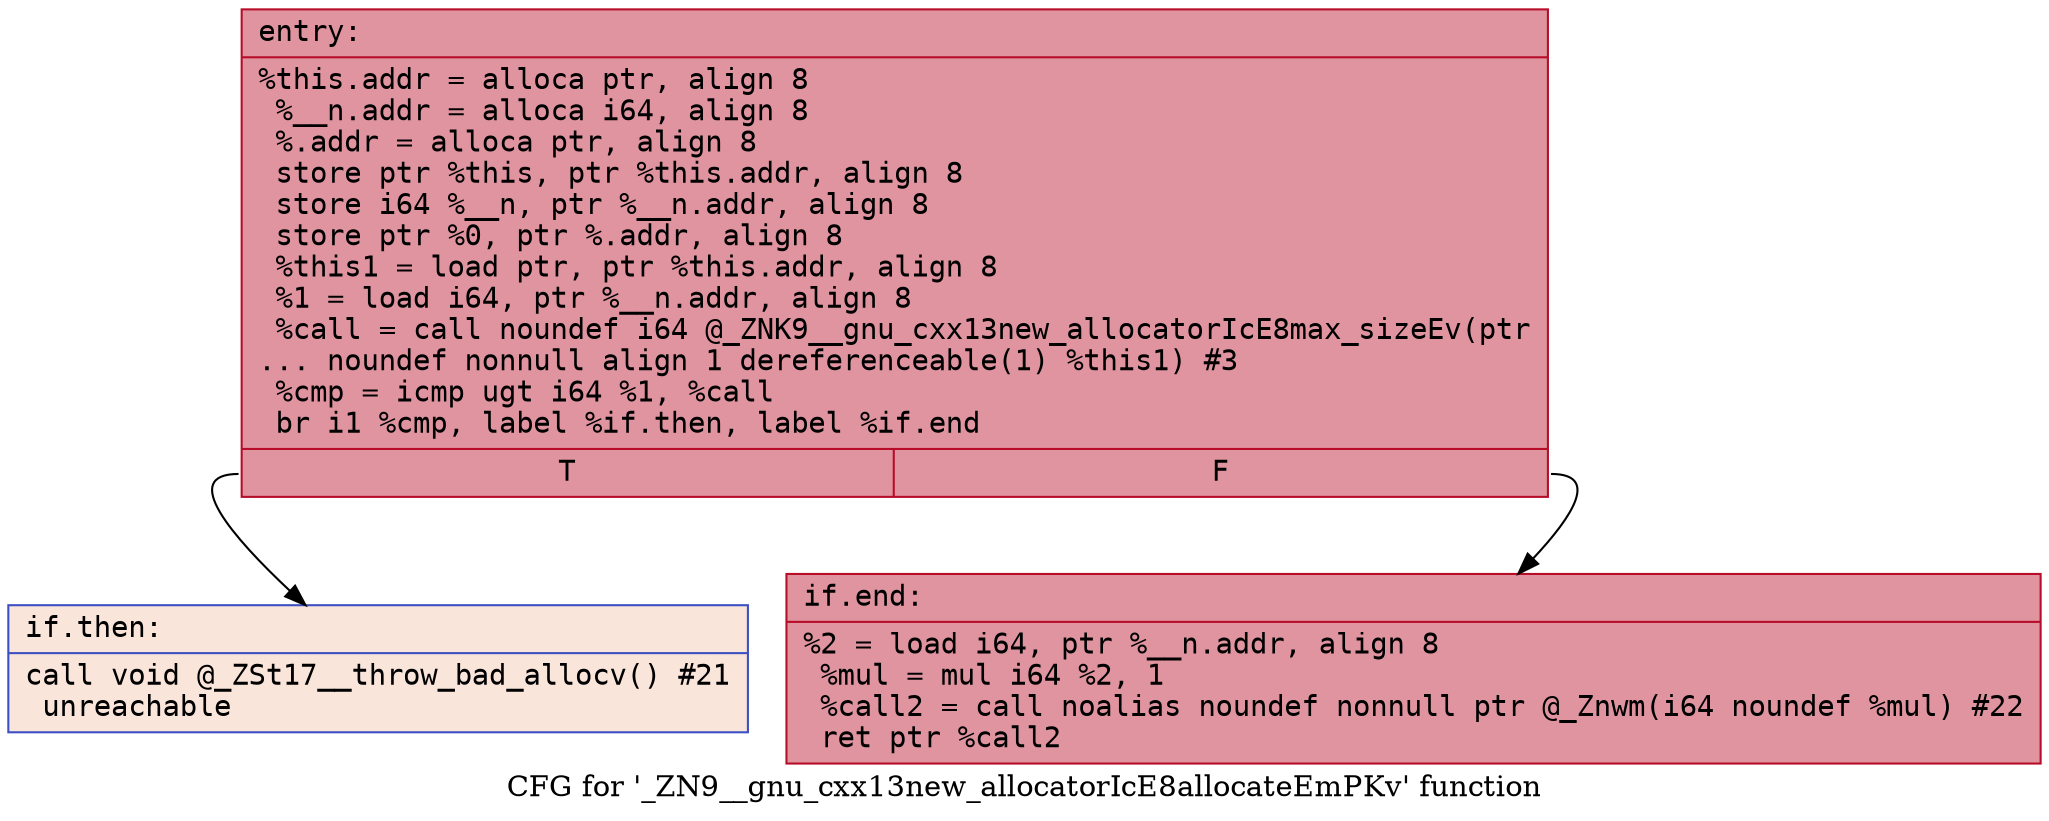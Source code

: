 digraph "CFG for '_ZN9__gnu_cxx13new_allocatorIcE8allocateEmPKv' function" {
	label="CFG for '_ZN9__gnu_cxx13new_allocatorIcE8allocateEmPKv' function";

	Node0x556bfebb17d0 [shape=record,color="#b70d28ff", style=filled, fillcolor="#b70d2870" fontname="Courier",label="{entry:\l|  %this.addr = alloca ptr, align 8\l  %__n.addr = alloca i64, align 8\l  %.addr = alloca ptr, align 8\l  store ptr %this, ptr %this.addr, align 8\l  store i64 %__n, ptr %__n.addr, align 8\l  store ptr %0, ptr %.addr, align 8\l  %this1 = load ptr, ptr %this.addr, align 8\l  %1 = load i64, ptr %__n.addr, align 8\l  %call = call noundef i64 @_ZNK9__gnu_cxx13new_allocatorIcE8max_sizeEv(ptr\l... noundef nonnull align 1 dereferenceable(1) %this1) #3\l  %cmp = icmp ugt i64 %1, %call\l  br i1 %cmp, label %if.then, label %if.end\l|{<s0>T|<s1>F}}"];
	Node0x556bfebb17d0:s0 -> Node0x556bfebb1e50[tooltip="entry -> if.then\nProbability 0.00%" ];
	Node0x556bfebb17d0:s1 -> Node0x556bfebb1ec0[tooltip="entry -> if.end\nProbability 100.00%" ];
	Node0x556bfebb1e50 [shape=record,color="#3d50c3ff", style=filled, fillcolor="#f4c5ad70" fontname="Courier",label="{if.then:\l|  call void @_ZSt17__throw_bad_allocv() #21\l  unreachable\l}"];
	Node0x556bfebb1ec0 [shape=record,color="#b70d28ff", style=filled, fillcolor="#b70d2870" fontname="Courier",label="{if.end:\l|  %2 = load i64, ptr %__n.addr, align 8\l  %mul = mul i64 %2, 1\l  %call2 = call noalias noundef nonnull ptr @_Znwm(i64 noundef %mul) #22\l  ret ptr %call2\l}"];
}

